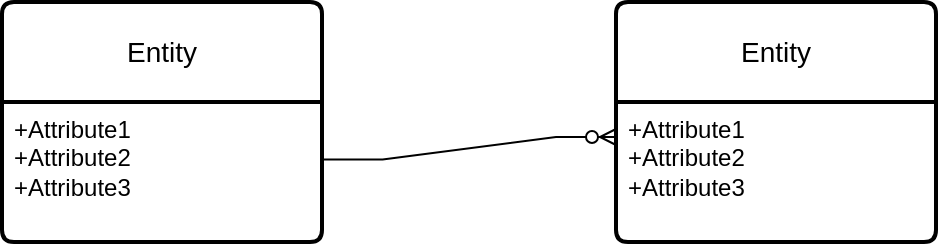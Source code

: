 <mxfile version="21.7.5" type="github">
  <diagram name="第 1 页" id="ClCQF-O6xGe0kNrPT94j">
    <mxGraphModel dx="1034" dy="464" grid="1" gridSize="10" guides="1" tooltips="1" connect="1" arrows="1" fold="1" page="1" pageScale="1" pageWidth="2339" pageHeight="3300" math="0" shadow="0">
      <root>
        <mxCell id="0" />
        <mxCell id="1" parent="0" />
        <mxCell id="uP1FMFxTehgsyV-xDvVH-1" value="Entity" style="swimlane;childLayout=stackLayout;horizontal=1;startSize=50;horizontalStack=0;rounded=1;fontSize=14;fontStyle=0;strokeWidth=2;resizeParent=0;resizeLast=1;shadow=0;dashed=0;align=center;arcSize=4;whiteSpace=wrap;html=1;" vertex="1" parent="1">
          <mxGeometry x="243" y="120" width="160" height="120" as="geometry" />
        </mxCell>
        <mxCell id="uP1FMFxTehgsyV-xDvVH-2" value="+Attribute1&#xa;+Attribute2&#xa;+Attribute3" style="align=left;strokeColor=none;fillColor=none;spacingLeft=4;fontSize=12;verticalAlign=top;resizable=0;rotatable=0;part=1;html=1;" vertex="1" parent="uP1FMFxTehgsyV-xDvVH-1">
          <mxGeometry y="50" width="160" height="70" as="geometry" />
        </mxCell>
        <mxCell id="uP1FMFxTehgsyV-xDvVH-3" value="Entity" style="swimlane;childLayout=stackLayout;horizontal=1;startSize=50;horizontalStack=0;rounded=1;fontSize=14;fontStyle=0;strokeWidth=2;resizeParent=0;resizeLast=1;shadow=0;dashed=0;align=center;arcSize=4;whiteSpace=wrap;html=1;" vertex="1" parent="1">
          <mxGeometry x="550" y="120" width="160" height="120" as="geometry" />
        </mxCell>
        <mxCell id="uP1FMFxTehgsyV-xDvVH-4" value="+Attribute1&#xa;+Attribute2&#xa;+Attribute3" style="align=left;strokeColor=none;fillColor=none;spacingLeft=4;fontSize=12;verticalAlign=top;resizable=0;rotatable=0;part=1;html=1;" vertex="1" parent="uP1FMFxTehgsyV-xDvVH-3">
          <mxGeometry y="50" width="160" height="70" as="geometry" />
        </mxCell>
        <mxCell id="uP1FMFxTehgsyV-xDvVH-10" value="" style="edgeStyle=entityRelationEdgeStyle;fontSize=12;html=1;endArrow=ERzeroToMany;endFill=1;rounded=0;exitX=1.002;exitY=0.41;exitDx=0;exitDy=0;exitPerimeter=0;entryX=0;entryY=0.25;entryDx=0;entryDy=0;" edge="1" parent="1" source="uP1FMFxTehgsyV-xDvVH-2" target="uP1FMFxTehgsyV-xDvVH-4">
          <mxGeometry width="100" height="100" relative="1" as="geometry">
            <mxPoint x="480" y="290" as="sourcePoint" />
            <mxPoint x="590" y="170" as="targetPoint" />
            <Array as="points">
              <mxPoint x="410" y="180" />
            </Array>
          </mxGeometry>
        </mxCell>
      </root>
    </mxGraphModel>
  </diagram>
</mxfile>
